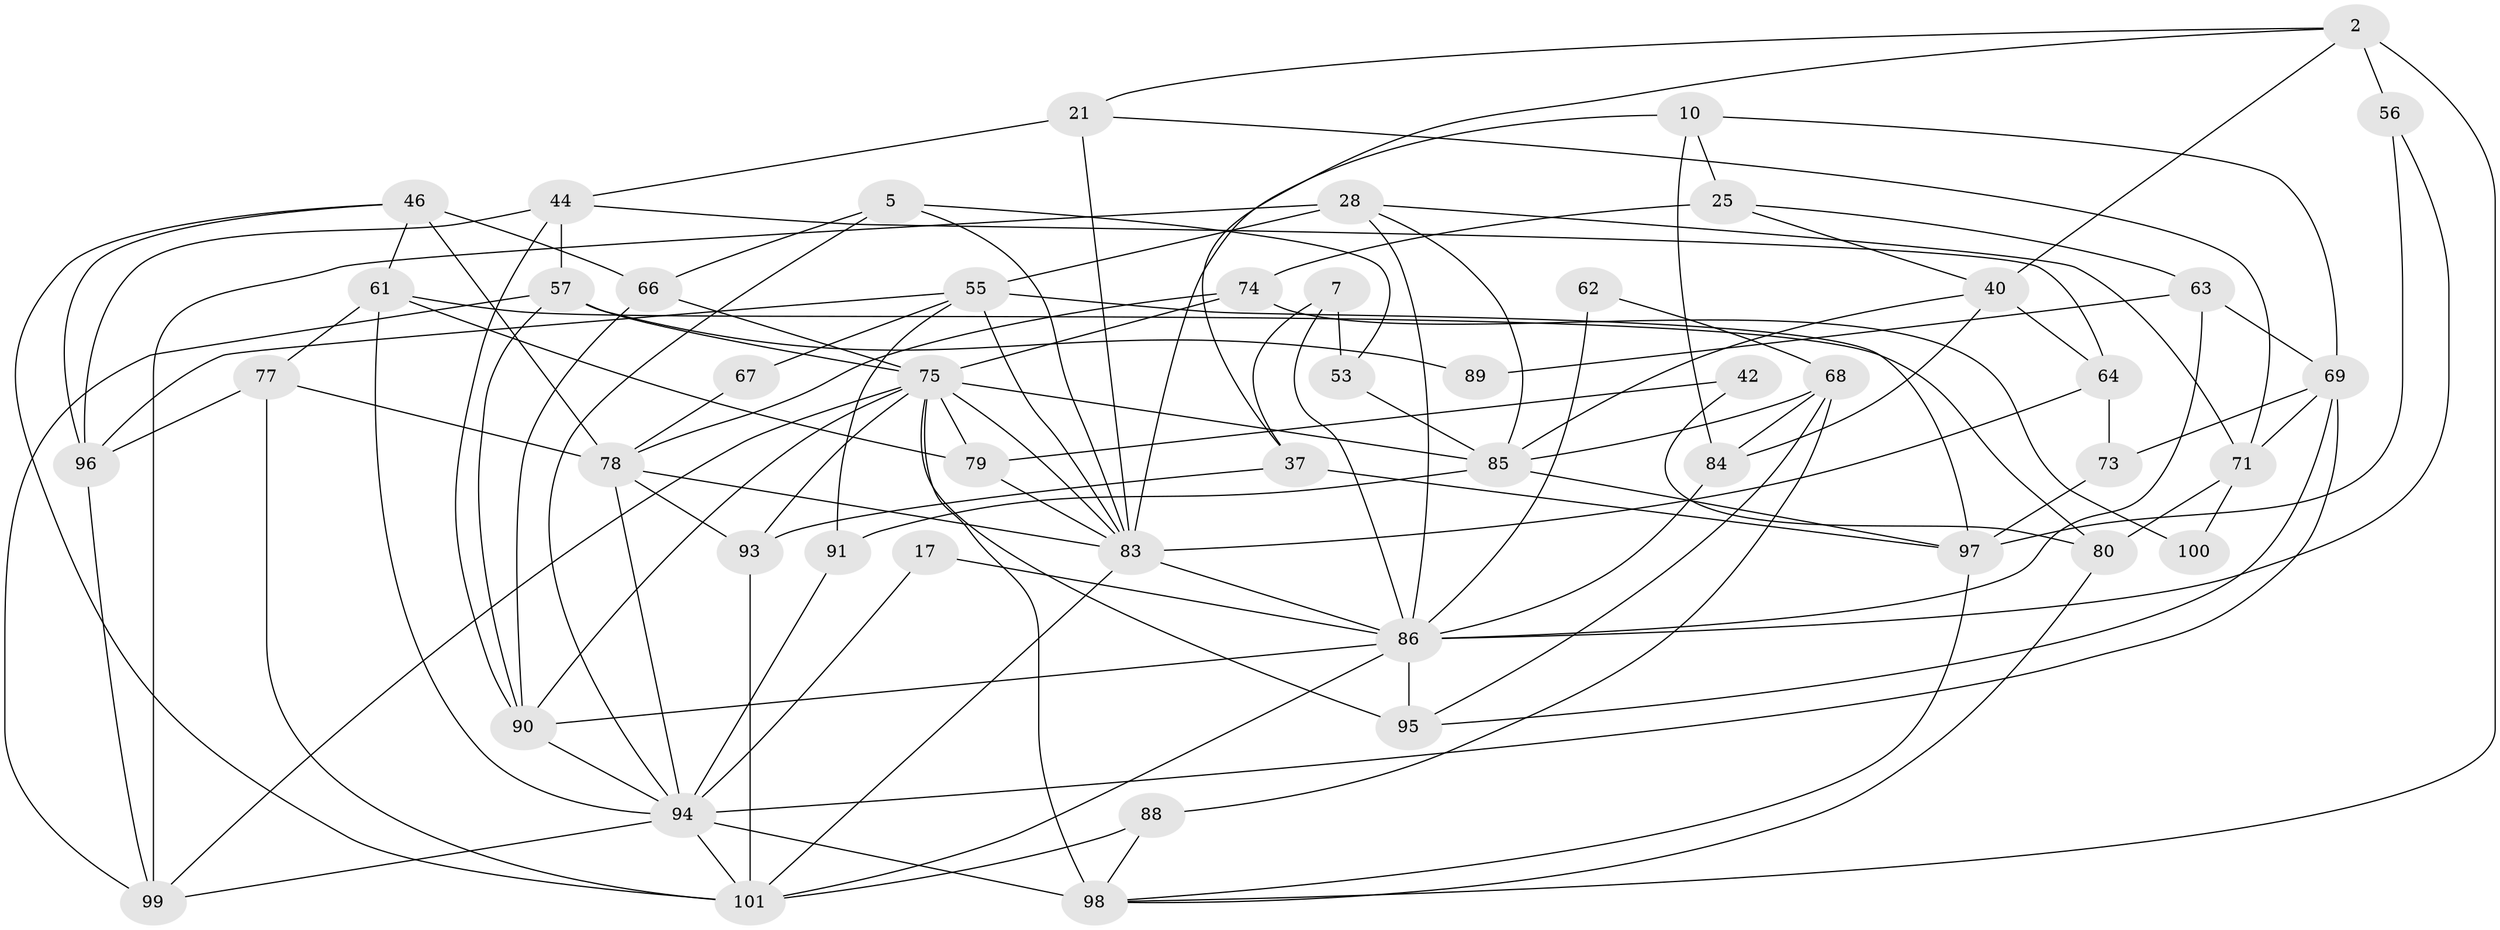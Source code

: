 // original degree distribution, {5: 0.2079207920792079, 6: 0.12871287128712872, 3: 0.27722772277227725, 4: 0.18811881188118812, 2: 0.15841584158415842, 7: 0.0297029702970297, 8: 0.009900990099009901}
// Generated by graph-tools (version 1.1) at 2025/49/03/09/25 04:49:00]
// undirected, 50 vertices, 119 edges
graph export_dot {
graph [start="1"]
  node [color=gray90,style=filled];
  2;
  5;
  7;
  10;
  17;
  21;
  25 [super="+6"];
  28;
  37;
  40;
  42;
  44;
  46;
  53 [super="+43"];
  55 [super="+36"];
  56 [super="+50"];
  57 [super="+15+29+54"];
  61;
  62;
  63;
  64;
  66;
  67;
  68 [super="+14"];
  69 [super="+19"];
  71;
  73;
  74;
  75 [super="+52"];
  77;
  78 [super="+24+58"];
  79;
  80;
  83 [super="+48+51+82"];
  84 [super="+8"];
  85 [super="+30+76"];
  86 [super="+31+41"];
  88;
  89;
  90 [super="+33+45"];
  91;
  93 [super="+72"];
  94 [super="+87+32"];
  95 [super="+92"];
  96;
  97 [super="+65"];
  98 [super="+59+81"];
  99 [super="+1+39"];
  100;
  101 [super="+34"];
  2 -- 21;
  2 -- 98;
  2 -- 37;
  2 -- 40;
  2 -- 56 [weight=2];
  5 -- 66;
  5 -- 53;
  5 -- 94;
  5 -- 83;
  7 -- 37;
  7 -- 53 [weight=2];
  7 -- 86;
  10 -- 25 [weight=2];
  10 -- 69;
  10 -- 84;
  10 -- 83 [weight=2];
  17 -- 94;
  17 -- 86;
  21 -- 44;
  21 -- 71;
  21 -- 83 [weight=2];
  25 -- 74 [weight=2];
  25 -- 40;
  25 -- 63;
  28 -- 71;
  28 -- 99 [weight=2];
  28 -- 55;
  28 -- 85;
  28 -- 86;
  37 -- 93;
  37 -- 97;
  40 -- 64;
  40 -- 85;
  40 -- 84;
  42 -- 80;
  42 -- 79;
  44 -- 64;
  44 -- 57;
  44 -- 90;
  44 -- 96;
  46 -- 96;
  46 -- 78 [weight=2];
  46 -- 61;
  46 -- 66;
  46 -- 101;
  53 -- 85;
  55 -- 96;
  55 -- 67;
  55 -- 97 [weight=2];
  55 -- 91;
  55 -- 83;
  56 -- 97;
  56 -- 86;
  57 -- 89 [weight=2];
  57 -- 99;
  57 -- 90 [weight=3];
  57 -- 75;
  61 -- 77;
  61 -- 79;
  61 -- 80;
  61 -- 94;
  62 -- 68;
  62 -- 86 [weight=2];
  63 -- 89;
  63 -- 69;
  63 -- 86;
  64 -- 73;
  64 -- 83;
  66 -- 90;
  66 -- 75;
  67 -- 78;
  68 -- 84;
  68 -- 88;
  68 -- 85;
  68 -- 95;
  69 -- 71 [weight=2];
  69 -- 73;
  69 -- 94;
  69 -- 95;
  71 -- 80;
  71 -- 100;
  73 -- 97;
  74 -- 100;
  74 -- 78;
  74 -- 75;
  75 -- 90;
  75 -- 83 [weight=2];
  75 -- 98 [weight=2];
  75 -- 99;
  75 -- 79;
  75 -- 85;
  75 -- 93 [weight=2];
  75 -- 95;
  77 -- 96;
  77 -- 101;
  77 -- 78;
  78 -- 93;
  78 -- 94;
  78 -- 83 [weight=3];
  79 -- 83;
  80 -- 98;
  83 -- 101 [weight=2];
  83 -- 86;
  84 -- 86;
  85 -- 91 [weight=2];
  85 -- 97;
  86 -- 101;
  86 -- 90 [weight=2];
  86 -- 95 [weight=3];
  88 -- 98;
  88 -- 101;
  90 -- 94 [weight=2];
  91 -- 94;
  93 -- 101 [weight=2];
  94 -- 98 [weight=3];
  94 -- 101 [weight=2];
  94 -- 99 [weight=2];
  96 -- 99;
  97 -- 98 [weight=2];
}
